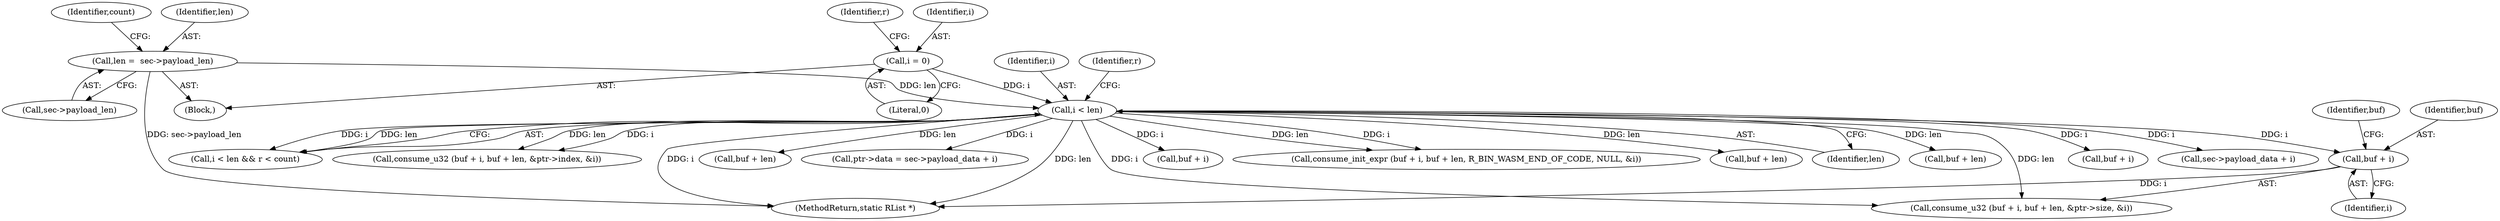 digraph "0_radare2_d2632f6483a3ceb5d8e0a5fb11142c51c43978b4_0@pointer" {
"1000229" [label="(Call,buf + i)"];
"1000163" [label="(Call,i < len)"];
"1000150" [label="(Call,i = 0)"];
"1000138" [label="(Call,len =  sec->payload_len)"];
"1000203" [label="(Call,consume_init_expr (buf + i, buf + len, R_BIN_WASM_END_OF_CODE, NULL, &i))"];
"1000145" [label="(Identifier,count)"];
"1000185" [label="(Call,buf + len)"];
"1000165" [label="(Identifier,len)"];
"1000232" [label="(Call,buf + len)"];
"1000140" [label="(Call,sec->payload_len)"];
"1000233" [label="(Identifier,buf)"];
"1000150" [label="(Call,i = 0)"];
"1000155" [label="(Identifier,r)"];
"1000164" [label="(Identifier,i)"];
"1000163" [label="(Call,i < len)"];
"1000204" [label="(Call,buf + i)"];
"1000250" [label="(Call,sec->payload_data + i)"];
"1000162" [label="(Call,i < len && r < count)"];
"1000152" [label="(Literal,0)"];
"1000230" [label="(Identifier,buf)"];
"1000181" [label="(Call,consume_u32 (buf + i, buf + len, &ptr->index, &i))"];
"1000167" [label="(Identifier,r)"];
"1000138" [label="(Call,len =  sec->payload_len)"];
"1000229" [label="(Call,buf + i)"];
"1000263" [label="(MethodReturn,static RList *)"];
"1000231" [label="(Identifier,i)"];
"1000207" [label="(Call,buf + len)"];
"1000246" [label="(Call,ptr->data = sec->payload_data + i)"];
"1000151" [label="(Identifier,i)"];
"1000228" [label="(Call,consume_u32 (buf + i, buf + len, &ptr->size, &i))"];
"1000139" [label="(Identifier,len)"];
"1000103" [label="(Block,)"];
"1000182" [label="(Call,buf + i)"];
"1000229" -> "1000228"  [label="AST: "];
"1000229" -> "1000231"  [label="CFG: "];
"1000230" -> "1000229"  [label="AST: "];
"1000231" -> "1000229"  [label="AST: "];
"1000233" -> "1000229"  [label="CFG: "];
"1000229" -> "1000263"  [label="DDG: i"];
"1000163" -> "1000229"  [label="DDG: i"];
"1000163" -> "1000162"  [label="AST: "];
"1000163" -> "1000165"  [label="CFG: "];
"1000164" -> "1000163"  [label="AST: "];
"1000165" -> "1000163"  [label="AST: "];
"1000167" -> "1000163"  [label="CFG: "];
"1000162" -> "1000163"  [label="CFG: "];
"1000163" -> "1000263"  [label="DDG: i"];
"1000163" -> "1000263"  [label="DDG: len"];
"1000163" -> "1000162"  [label="DDG: i"];
"1000163" -> "1000162"  [label="DDG: len"];
"1000150" -> "1000163"  [label="DDG: i"];
"1000138" -> "1000163"  [label="DDG: len"];
"1000163" -> "1000181"  [label="DDG: i"];
"1000163" -> "1000181"  [label="DDG: len"];
"1000163" -> "1000182"  [label="DDG: i"];
"1000163" -> "1000185"  [label="DDG: len"];
"1000163" -> "1000203"  [label="DDG: i"];
"1000163" -> "1000203"  [label="DDG: len"];
"1000163" -> "1000204"  [label="DDG: i"];
"1000163" -> "1000207"  [label="DDG: len"];
"1000163" -> "1000228"  [label="DDG: i"];
"1000163" -> "1000228"  [label="DDG: len"];
"1000163" -> "1000232"  [label="DDG: len"];
"1000163" -> "1000246"  [label="DDG: i"];
"1000163" -> "1000250"  [label="DDG: i"];
"1000150" -> "1000103"  [label="AST: "];
"1000150" -> "1000152"  [label="CFG: "];
"1000151" -> "1000150"  [label="AST: "];
"1000152" -> "1000150"  [label="AST: "];
"1000155" -> "1000150"  [label="CFG: "];
"1000138" -> "1000103"  [label="AST: "];
"1000138" -> "1000140"  [label="CFG: "];
"1000139" -> "1000138"  [label="AST: "];
"1000140" -> "1000138"  [label="AST: "];
"1000145" -> "1000138"  [label="CFG: "];
"1000138" -> "1000263"  [label="DDG: sec->payload_len"];
}
